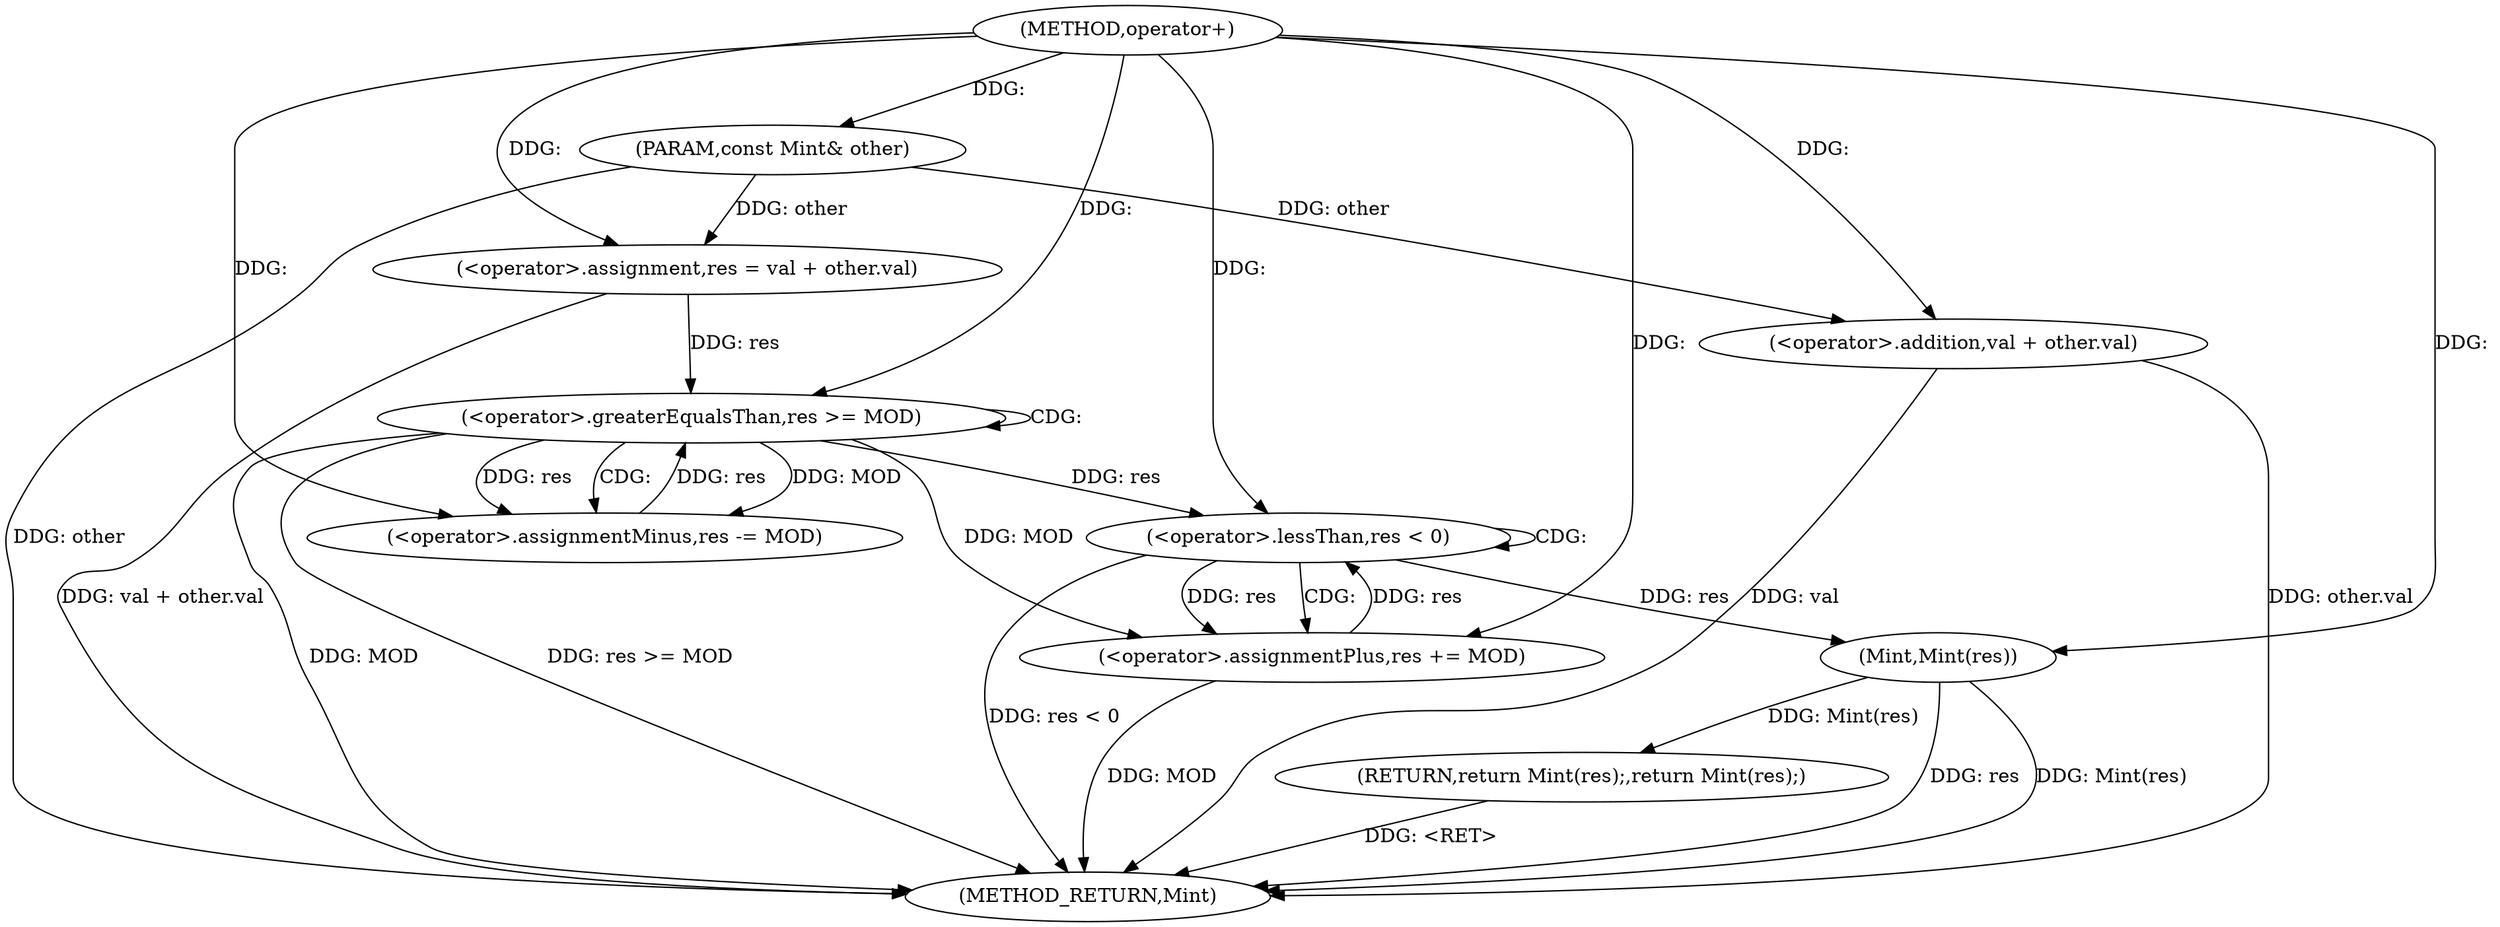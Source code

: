digraph "operator+" {  
"1000429" [label = "(METHOD,operator+)" ]
"1000457" [label = "(METHOD_RETURN,Mint)" ]
"1000430" [label = "(PARAM,const Mint& other)" ]
"1000433" [label = "(<operator>.assignment,res = val + other.val)" ]
"1000454" [label = "(RETURN,return Mint(res);,return Mint(res);)" ]
"1000441" [label = "(<operator>.greaterEqualsThan,res >= MOD)" ]
"1000444" [label = "(<operator>.assignmentMinus,res -= MOD)" ]
"1000448" [label = "(<operator>.lessThan,res < 0)" ]
"1000451" [label = "(<operator>.assignmentPlus,res += MOD)" ]
"1000455" [label = "(Mint,Mint(res))" ]
"1000435" [label = "(<operator>.addition,val + other.val)" ]
  "1000430" -> "1000457"  [ label = "DDG: other"] 
  "1000435" -> "1000457"  [ label = "DDG: other.val"] 
  "1000433" -> "1000457"  [ label = "DDG: val + other.val"] 
  "1000441" -> "1000457"  [ label = "DDG: MOD"] 
  "1000441" -> "1000457"  [ label = "DDG: res >= MOD"] 
  "1000448" -> "1000457"  [ label = "DDG: res < 0"] 
  "1000455" -> "1000457"  [ label = "DDG: res"] 
  "1000455" -> "1000457"  [ label = "DDG: Mint(res)"] 
  "1000451" -> "1000457"  [ label = "DDG: MOD"] 
  "1000454" -> "1000457"  [ label = "DDG: <RET>"] 
  "1000435" -> "1000457"  [ label = "DDG: val"] 
  "1000429" -> "1000430"  [ label = "DDG: "] 
  "1000430" -> "1000433"  [ label = "DDG: other"] 
  "1000429" -> "1000433"  [ label = "DDG: "] 
  "1000455" -> "1000454"  [ label = "DDG: Mint(res)"] 
  "1000441" -> "1000444"  [ label = "DDG: MOD"] 
  "1000429" -> "1000444"  [ label = "DDG: "] 
  "1000441" -> "1000451"  [ label = "DDG: MOD"] 
  "1000429" -> "1000451"  [ label = "DDG: "] 
  "1000429" -> "1000435"  [ label = "DDG: "] 
  "1000430" -> "1000435"  [ label = "DDG: other"] 
  "1000433" -> "1000441"  [ label = "DDG: res"] 
  "1000444" -> "1000441"  [ label = "DDG: res"] 
  "1000429" -> "1000441"  [ label = "DDG: "] 
  "1000441" -> "1000444"  [ label = "DDG: res"] 
  "1000441" -> "1000448"  [ label = "DDG: res"] 
  "1000451" -> "1000448"  [ label = "DDG: res"] 
  "1000429" -> "1000448"  [ label = "DDG: "] 
  "1000448" -> "1000451"  [ label = "DDG: res"] 
  "1000448" -> "1000455"  [ label = "DDG: res"] 
  "1000429" -> "1000455"  [ label = "DDG: "] 
  "1000441" -> "1000444"  [ label = "CDG: "] 
  "1000441" -> "1000441"  [ label = "CDG: "] 
  "1000448" -> "1000451"  [ label = "CDG: "] 
  "1000448" -> "1000448"  [ label = "CDG: "] 
}
